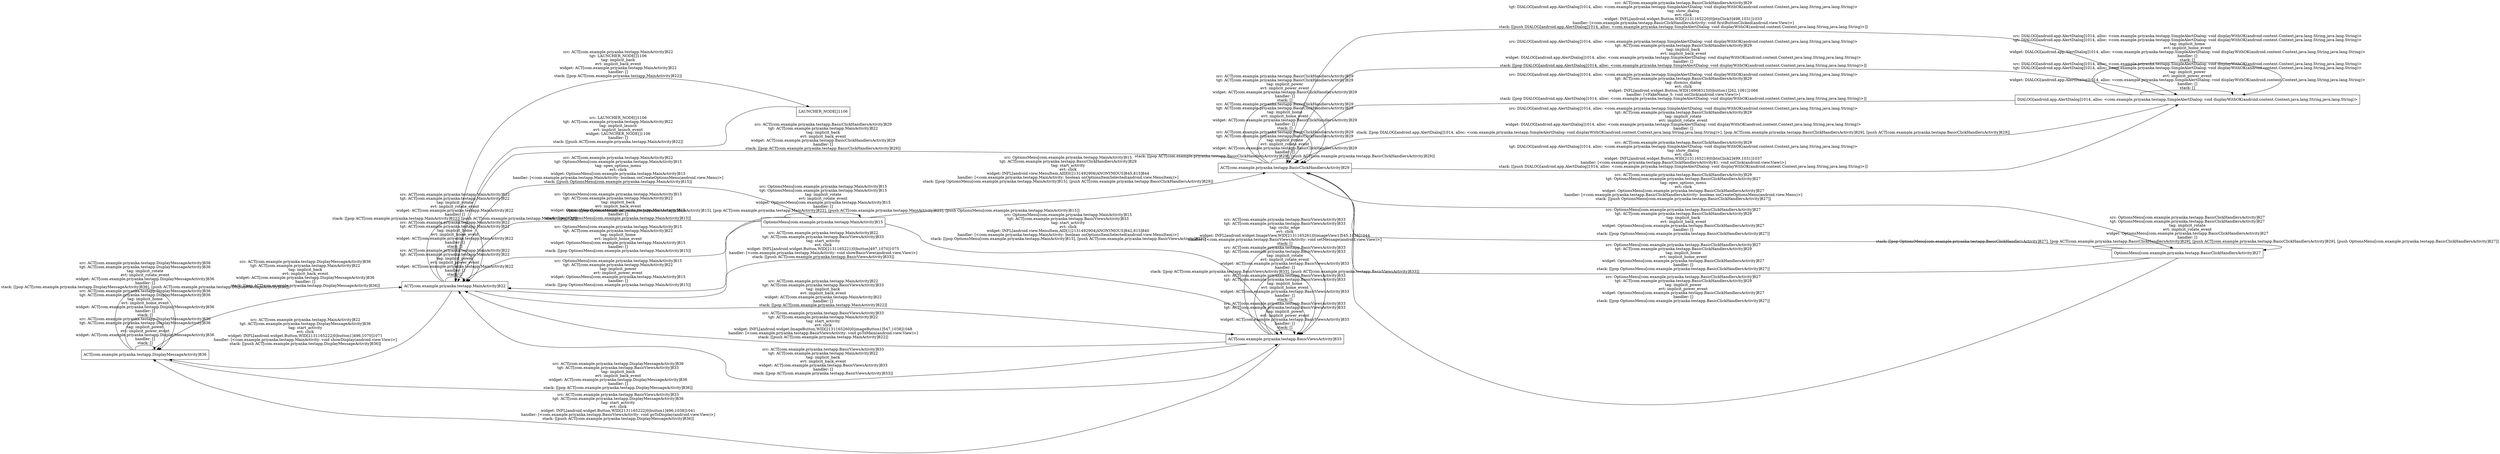 digraph G {
 rankdir=LR;
 node[shape=box];
 n4 [label="ACT[com.example.priyanka.testapp.DisplayMessageActivity]836"];
 n5 [label="DIALOG[android.app.AlertDialog]1014, alloc: <com.example.priyanka.testapp.SimpleAlertDialog: void displayWithOK(android.content.Context,java.lang.String,java.lang.String)>"];
 n7 [label="OptionsMenu[com.example.priyanka.testapp.BasicClickHandlersActivity]827"];
 n1 [label="ACT[com.example.priyanka.testapp.MainActivity]822"];
 n2 [label="ACT[com.example.priyanka.testapp.BasicClickHandlersActivity]829"];
 n6 [label="OptionsMenu[com.example.priyanka.testapp.MainActivity]815"];
 n8 [label="LAUNCHER_NODE[]1106"];
 n3 [label="ACT[com.example.priyanka.testapp.BasicViewsActivity]833"];
 n4 -> n3 [label="src: ACT[com.example.priyanka.testapp.DisplayMessageActivity]836\ntgt: ACT[com.example.priyanka.testapp.BasicViewsActivity]833\ntag: implicit_back\nevt: implicit_back_event\nwidget: ACT[com.example.priyanka.testapp.DisplayMessageActivity]836\nhandler: []\nstack: [[pop ACT[com.example.priyanka.testapp.DisplayMessageActivity]836]]\n"];
 n4 -> n1 [label="src: ACT[com.example.priyanka.testapp.DisplayMessageActivity]836\ntgt: ACT[com.example.priyanka.testapp.MainActivity]822\ntag: implicit_back\nevt: implicit_back_event\nwidget: ACT[com.example.priyanka.testapp.DisplayMessageActivity]836\nhandler: []\nstack: [[pop ACT[com.example.priyanka.testapp.DisplayMessageActivity]836]]\n"];
 n4 -> n4 [label="src: ACT[com.example.priyanka.testapp.DisplayMessageActivity]836\ntgt: ACT[com.example.priyanka.testapp.DisplayMessageActivity]836\ntag: implicit_power\nevt: implicit_power_event\nwidget: ACT[com.example.priyanka.testapp.DisplayMessageActivity]836\nhandler: []\nstack: []\n"];
 n4 -> n4 [label="src: ACT[com.example.priyanka.testapp.DisplayMessageActivity]836\ntgt: ACT[com.example.priyanka.testapp.DisplayMessageActivity]836\ntag: implicit_home\nevt: implicit_home_event\nwidget: ACT[com.example.priyanka.testapp.DisplayMessageActivity]836\nhandler: []\nstack: []\n"];
 n4 -> n4 [label="src: ACT[com.example.priyanka.testapp.DisplayMessageActivity]836\ntgt: ACT[com.example.priyanka.testapp.DisplayMessageActivity]836\ntag: implicit_rotate\nevt: implicit_rotate_event\nwidget: ACT[com.example.priyanka.testapp.DisplayMessageActivity]836\nhandler: []\nstack: [[pop ACT[com.example.priyanka.testapp.DisplayMessageActivity]836], [push ACT[com.example.priyanka.testapp.DisplayMessageActivity]836]]\n"];
 n5 -> n2 [label="src: DIALOG[android.app.AlertDialog]1014, alloc: <com.example.priyanka.testapp.SimpleAlertDialog: void displayWithOK(android.content.Context,java.lang.String,java.lang.String)>\ntgt: ACT[com.example.priyanka.testapp.BasicClickHandlersActivity]829\ntag: implicit_back\nevt: implicit_back_event\nwidget: DIALOG[android.app.AlertDialog]1014, alloc: <com.example.priyanka.testapp.SimpleAlertDialog: void displayWithOK(android.content.Context,java.lang.String,java.lang.String)>\nhandler: []\nstack: [[pop DIALOG[android.app.AlertDialog]1014, alloc: <com.example.priyanka.testapp.SimpleAlertDialog: void displayWithOK(android.content.Context,java.lang.String,java.lang.String)>]]\n"];
 n5 -> n5 [label="src: DIALOG[android.app.AlertDialog]1014, alloc: <com.example.priyanka.testapp.SimpleAlertDialog: void displayWithOK(android.content.Context,java.lang.String,java.lang.String)>\ntgt: DIALOG[android.app.AlertDialog]1014, alloc: <com.example.priyanka.testapp.SimpleAlertDialog: void displayWithOK(android.content.Context,java.lang.String,java.lang.String)>\ntag: implicit_power\nevt: implicit_power_event\nwidget: DIALOG[android.app.AlertDialog]1014, alloc: <com.example.priyanka.testapp.SimpleAlertDialog: void displayWithOK(android.content.Context,java.lang.String,java.lang.String)>\nhandler: []\nstack: []\n"];
 n5 -> n2 [label="src: DIALOG[android.app.AlertDialog]1014, alloc: <com.example.priyanka.testapp.SimpleAlertDialog: void displayWithOK(android.content.Context,java.lang.String,java.lang.String)>\ntgt: ACT[com.example.priyanka.testapp.BasicClickHandlersActivity]829\ntag: dismiss_dialog\nevt: click\nwidget: INFL[android.widget.Button,WID[16908313|0|button1]262,1061]1066\nhandler: [<FakeName_5: void onClick(android.view.View)>]\nstack: [[pop DIALOG[android.app.AlertDialog]1014, alloc: <com.example.priyanka.testapp.SimpleAlertDialog: void displayWithOK(android.content.Context,java.lang.String,java.lang.String)>]]\n"];
 n5 -> n2 [label="src: DIALOG[android.app.AlertDialog]1014, alloc: <com.example.priyanka.testapp.SimpleAlertDialog: void displayWithOK(android.content.Context,java.lang.String,java.lang.String)>\ntgt: ACT[com.example.priyanka.testapp.BasicClickHandlersActivity]829\ntag: implicit_rotate\nevt: implicit_rotate_event\nwidget: DIALOG[android.app.AlertDialog]1014, alloc: <com.example.priyanka.testapp.SimpleAlertDialog: void displayWithOK(android.content.Context,java.lang.String,java.lang.String)>\nhandler: []\nstack: [[pop DIALOG[android.app.AlertDialog]1014, alloc: <com.example.priyanka.testapp.SimpleAlertDialog: void displayWithOK(android.content.Context,java.lang.String,java.lang.String)>], [pop ACT[com.example.priyanka.testapp.BasicClickHandlersActivity]829], [push ACT[com.example.priyanka.testapp.BasicClickHandlersActivity]829]]\n"];
 n5 -> n5 [label="src: DIALOG[android.app.AlertDialog]1014, alloc: <com.example.priyanka.testapp.SimpleAlertDialog: void displayWithOK(android.content.Context,java.lang.String,java.lang.String)>\ntgt: DIALOG[android.app.AlertDialog]1014, alloc: <com.example.priyanka.testapp.SimpleAlertDialog: void displayWithOK(android.content.Context,java.lang.String,java.lang.String)>\ntag: implicit_home\nevt: implicit_home_event\nwidget: DIALOG[android.app.AlertDialog]1014, alloc: <com.example.priyanka.testapp.SimpleAlertDialog: void displayWithOK(android.content.Context,java.lang.String,java.lang.String)>\nhandler: []\nstack: []\n"];
 n7 -> n2 [label="src: OptionsMenu[com.example.priyanka.testapp.BasicClickHandlersActivity]827\ntgt: ACT[com.example.priyanka.testapp.BasicClickHandlersActivity]829\ntag: implicit_back\nevt: implicit_back_event\nwidget: OptionsMenu[com.example.priyanka.testapp.BasicClickHandlersActivity]827\nhandler: []\nstack: [[pop OptionsMenu[com.example.priyanka.testapp.BasicClickHandlersActivity]827]]\n"];
 n7 -> n2 [label="src: OptionsMenu[com.example.priyanka.testapp.BasicClickHandlersActivity]827\ntgt: ACT[com.example.priyanka.testapp.BasicClickHandlersActivity]829\ntag: implicit_home\nevt: implicit_home_event\nwidget: OptionsMenu[com.example.priyanka.testapp.BasicClickHandlersActivity]827\nhandler: []\nstack: [[pop OptionsMenu[com.example.priyanka.testapp.BasicClickHandlersActivity]827]]\n"];
 n7 -> n2 [label="src: OptionsMenu[com.example.priyanka.testapp.BasicClickHandlersActivity]827\ntgt: ACT[com.example.priyanka.testapp.BasicClickHandlersActivity]829\ntag: implicit_power\nevt: implicit_power_event\nwidget: OptionsMenu[com.example.priyanka.testapp.BasicClickHandlersActivity]827\nhandler: []\nstack: [[pop OptionsMenu[com.example.priyanka.testapp.BasicClickHandlersActivity]827]]\n"];
 n7 -> n7 [label="src: OptionsMenu[com.example.priyanka.testapp.BasicClickHandlersActivity]827\ntgt: OptionsMenu[com.example.priyanka.testapp.BasicClickHandlersActivity]827\ntag: implicit_rotate\nevt: implicit_rotate_event\nwidget: OptionsMenu[com.example.priyanka.testapp.BasicClickHandlersActivity]827\nhandler: []\nstack: [[pop OptionsMenu[com.example.priyanka.testapp.BasicClickHandlersActivity]827], [pop ACT[com.example.priyanka.testapp.BasicClickHandlersActivity]829], [push ACT[com.example.priyanka.testapp.BasicClickHandlersActivity]829], [push OptionsMenu[com.example.priyanka.testapp.BasicClickHandlersActivity]827]]\n"];
 n1 -> n8 [label="src: ACT[com.example.priyanka.testapp.MainActivity]822\ntgt: LAUNCHER_NODE[]1106\ntag: implicit_back\nevt: implicit_back_event\nwidget: ACT[com.example.priyanka.testapp.MainActivity]822\nhandler: []\nstack: [[pop ACT[com.example.priyanka.testapp.MainActivity]822]]\n"];
 n1 -> n1 [label="src: ACT[com.example.priyanka.testapp.MainActivity]822\ntgt: ACT[com.example.priyanka.testapp.MainActivity]822\ntag: implicit_power\nevt: implicit_power_event\nwidget: ACT[com.example.priyanka.testapp.MainActivity]822\nhandler: []\nstack: []\n"];
 n1 -> n3 [label="src: ACT[com.example.priyanka.testapp.MainActivity]822\ntgt: ACT[com.example.priyanka.testapp.BasicViewsActivity]833\ntag: start_activity\nevt: click\nwidget: INFL[android.widget.Button,WID[2131165221|0|button]497,1070]1075\nhandler: [<com.example.priyanka.testapp.MainActivity: void showBasicView(android.view.View)>]\nstack: [[push ACT[com.example.priyanka.testapp.BasicViewsActivity]833]]\n"];
 n1 -> n3 [label="src: ACT[com.example.priyanka.testapp.MainActivity]822\ntgt: ACT[com.example.priyanka.testapp.BasicViewsActivity]833\ntag: implicit_back\nevt: implicit_back_event\nwidget: ACT[com.example.priyanka.testapp.MainActivity]822\nhandler: []\nstack: [[pop ACT[com.example.priyanka.testapp.MainActivity]822]]\n"];
 n1 -> n1 [label="src: ACT[com.example.priyanka.testapp.MainActivity]822\ntgt: ACT[com.example.priyanka.testapp.MainActivity]822\ntag: implicit_home\nevt: implicit_home_event\nwidget: ACT[com.example.priyanka.testapp.MainActivity]822\nhandler: []\nstack: []\n"];
 n1 -> n4 [label="src: ACT[com.example.priyanka.testapp.MainActivity]822\ntgt: ACT[com.example.priyanka.testapp.DisplayMessageActivity]836\ntag: start_activity\nevt: click\nwidget: INFL[android.widget.Button,WID[2131165222|0|button1]496,1070]1071\nhandler: [<com.example.priyanka.testapp.MainActivity: void showDisplay(android.view.View)>]\nstack: [[push ACT[com.example.priyanka.testapp.DisplayMessageActivity]836]]\n"];
 n1 -> n6 [label="src: ACT[com.example.priyanka.testapp.MainActivity]822\ntgt: OptionsMenu[com.example.priyanka.testapp.MainActivity]815\ntag: open_options_menu\nevt: click\nwidget: OptionsMenu[com.example.priyanka.testapp.MainActivity]815\nhandler: [<com.example.priyanka.testapp.MainActivity: boolean onCreateOptionsMenu(android.view.Menu)>]\nstack: [[push OptionsMenu[com.example.priyanka.testapp.MainActivity]815]]\n"];
 n1 -> n1 [label="src: ACT[com.example.priyanka.testapp.MainActivity]822\ntgt: ACT[com.example.priyanka.testapp.MainActivity]822\ntag: implicit_rotate\nevt: implicit_rotate_event\nwidget: ACT[com.example.priyanka.testapp.MainActivity]822\nhandler: []\nstack: [[pop ACT[com.example.priyanka.testapp.MainActivity]822], [push ACT[com.example.priyanka.testapp.MainActivity]822]]\n"];
 n2 -> n7 [label="src: ACT[com.example.priyanka.testapp.BasicClickHandlersActivity]829\ntgt: OptionsMenu[com.example.priyanka.testapp.BasicClickHandlersActivity]827\ntag: open_options_menu\nevt: click\nwidget: OptionsMenu[com.example.priyanka.testapp.BasicClickHandlersActivity]827\nhandler: [<com.example.priyanka.testapp.BasicClickHandlersActivity: boolean onCreateOptionsMenu(android.view.Menu)>]\nstack: [[push OptionsMenu[com.example.priyanka.testapp.BasicClickHandlersActivity]827]]\n"];
 n2 -> n5 [label="src: ACT[com.example.priyanka.testapp.BasicClickHandlersActivity]829\ntgt: DIALOG[android.app.AlertDialog]1014, alloc: <com.example.priyanka.testapp.SimpleAlertDialog: void displayWithOK(android.content.Context,java.lang.String,java.lang.String)>\ntag: show_dialog\nevt: click\nwidget: INFL[android.widget.Button,WID[2131165219|0|btnClick2]499,1031]1037\nhandler: [<com.example.priyanka.testapp.BasicClickHandlersActivity$1: void onClick(android.view.View)>]\nstack: [[push DIALOG[android.app.AlertDialog]1014, alloc: <com.example.priyanka.testapp.SimpleAlertDialog: void displayWithOK(android.content.Context,java.lang.String,java.lang.String)>]]\n"];
 n2 -> n5 [label="src: ACT[com.example.priyanka.testapp.BasicClickHandlersActivity]829\ntgt: DIALOG[android.app.AlertDialog]1014, alloc: <com.example.priyanka.testapp.SimpleAlertDialog: void displayWithOK(android.content.Context,java.lang.String,java.lang.String)>\ntag: show_dialog\nevt: click\nwidget: INFL[android.widget.Button,WID[2131165220|0|btnClick3]498,1031]1033\nhandler: [<com.example.priyanka.testapp.BasicClickHandlersActivity: void firstButtonClicked(android.view.View)>]\nstack: [[push DIALOG[android.app.AlertDialog]1014, alloc: <com.example.priyanka.testapp.SimpleAlertDialog: void displayWithOK(android.content.Context,java.lang.String,java.lang.String)>]]\n"];
 n2 -> n2 [label="src: ACT[com.example.priyanka.testapp.BasicClickHandlersActivity]829\ntgt: ACT[com.example.priyanka.testapp.BasicClickHandlersActivity]829\ntag: implicit_rotate\nevt: implicit_rotate_event\nwidget: ACT[com.example.priyanka.testapp.BasicClickHandlersActivity]829\nhandler: []\nstack: [[pop ACT[com.example.priyanka.testapp.BasicClickHandlersActivity]829], [push ACT[com.example.priyanka.testapp.BasicClickHandlersActivity]829]]\n"];
 n2 -> n2 [label="src: ACT[com.example.priyanka.testapp.BasicClickHandlersActivity]829\ntgt: ACT[com.example.priyanka.testapp.BasicClickHandlersActivity]829\ntag: implicit_home\nevt: implicit_home_event\nwidget: ACT[com.example.priyanka.testapp.BasicClickHandlersActivity]829\nhandler: []\nstack: []\n"];
 n2 -> n2 [label="src: ACT[com.example.priyanka.testapp.BasicClickHandlersActivity]829\ntgt: ACT[com.example.priyanka.testapp.BasicClickHandlersActivity]829\ntag: implicit_power\nevt: implicit_power_event\nwidget: ACT[com.example.priyanka.testapp.BasicClickHandlersActivity]829\nhandler: []\nstack: []\n"];
 n2 -> n1 [label="src: ACT[com.example.priyanka.testapp.BasicClickHandlersActivity]829\ntgt: ACT[com.example.priyanka.testapp.MainActivity]822\ntag: implicit_back\nevt: implicit_back_event\nwidget: ACT[com.example.priyanka.testapp.BasicClickHandlersActivity]829\nhandler: []\nstack: [[pop ACT[com.example.priyanka.testapp.BasicClickHandlersActivity]829]]\n"];
 n6 -> n3 [label="src: OptionsMenu[com.example.priyanka.testapp.MainActivity]815\ntgt: ACT[com.example.priyanka.testapp.BasicViewsActivity]833\ntag: start_activity\nevt: click\nwidget: INFL[android.view.MenuItem,AID[1|2131492904|ANONYMOUS]842,815]840\nhandler: [<com.example.priyanka.testapp.MainActivity: boolean onOptionsItemSelected(android.view.MenuItem)>]\nstack: [[pop OptionsMenu[com.example.priyanka.testapp.MainActivity]815], [push ACT[com.example.priyanka.testapp.BasicViewsActivity]833]]\n"];
 n6 -> n6 [label="src: OptionsMenu[com.example.priyanka.testapp.MainActivity]815\ntgt: OptionsMenu[com.example.priyanka.testapp.MainActivity]815\ntag: implicit_rotate\nevt: implicit_rotate_event\nwidget: OptionsMenu[com.example.priyanka.testapp.MainActivity]815\nhandler: []\nstack: [[pop OptionsMenu[com.example.priyanka.testapp.MainActivity]815], [pop ACT[com.example.priyanka.testapp.MainActivity]822], [push ACT[com.example.priyanka.testapp.MainActivity]822], [push OptionsMenu[com.example.priyanka.testapp.MainActivity]815]]\n"];
 n6 -> n1 [label="src: OptionsMenu[com.example.priyanka.testapp.MainActivity]815\ntgt: ACT[com.example.priyanka.testapp.MainActivity]822\ntag: implicit_back\nevt: implicit_back_event\nwidget: OptionsMenu[com.example.priyanka.testapp.MainActivity]815\nhandler: []\nstack: [[pop OptionsMenu[com.example.priyanka.testapp.MainActivity]815]]\n"];
 n6 -> n1 [label="src: OptionsMenu[com.example.priyanka.testapp.MainActivity]815\ntgt: ACT[com.example.priyanka.testapp.MainActivity]822\ntag: implicit_home\nevt: implicit_home_event\nwidget: OptionsMenu[com.example.priyanka.testapp.MainActivity]815\nhandler: []\nstack: [[pop OptionsMenu[com.example.priyanka.testapp.MainActivity]815]]\n"];
 n6 -> n1 [label="src: OptionsMenu[com.example.priyanka.testapp.MainActivity]815\ntgt: ACT[com.example.priyanka.testapp.MainActivity]822\ntag: implicit_power\nevt: implicit_power_event\nwidget: OptionsMenu[com.example.priyanka.testapp.MainActivity]815\nhandler: []\nstack: [[pop OptionsMenu[com.example.priyanka.testapp.MainActivity]815]]\n"];
 n6 -> n2 [label="src: OptionsMenu[com.example.priyanka.testapp.MainActivity]815\ntgt: ACT[com.example.priyanka.testapp.BasicClickHandlersActivity]829\ntag: start_activity\nevt: click\nwidget: INFL[android.view.MenuItem,AID[0|2131492906|ANONYMOUS]845,815]844\nhandler: [<com.example.priyanka.testapp.MainActivity: boolean onOptionsItemSelected(android.view.MenuItem)>]\nstack: [[pop OptionsMenu[com.example.priyanka.testapp.MainActivity]815], [push ACT[com.example.priyanka.testapp.BasicClickHandlersActivity]829]]\n"];
 n8 -> n1 [label="src: LAUNCHER_NODE[]1106\ntgt: ACT[com.example.priyanka.testapp.MainActivity]822\ntag: implicit_launch\nevt: implicit_launch_event\nwidget: LAUNCHER_NODE[]1106\nhandler: []\nstack: [[push ACT[com.example.priyanka.testapp.MainActivity]822]]\n"];
 n3 -> n3 [label="src: ACT[com.example.priyanka.testapp.BasicViewsActivity]833\ntgt: ACT[com.example.priyanka.testapp.BasicViewsActivity]833\ntag: implicit_power\nevt: implicit_power_event\nwidget: ACT[com.example.priyanka.testapp.BasicViewsActivity]833\nhandler: []\nstack: []\n"];
 n3 -> n1 [label="src: ACT[com.example.priyanka.testapp.BasicViewsActivity]833\ntgt: ACT[com.example.priyanka.testapp.MainActivity]822\ntag: start_activity\nevt: click\nwidget: INFL[android.widget.ImageButton,WID[2131165260|0|imageButton1]547,1038]1048\nhandler: [<com.example.priyanka.testapp.BasicViewsActivity: void goToMain(android.view.View)>]\nstack: [[push ACT[com.example.priyanka.testapp.MainActivity]822]]\n"];
 n3 -> n3 [label="src: ACT[com.example.priyanka.testapp.BasicViewsActivity]833\ntgt: ACT[com.example.priyanka.testapp.BasicViewsActivity]833\ntag: implicit_home\nevt: implicit_home_event\nwidget: ACT[com.example.priyanka.testapp.BasicViewsActivity]833\nhandler: []\nstack: []\n"];
 n3 -> n1 [label="src: ACT[com.example.priyanka.testapp.BasicViewsActivity]833\ntgt: ACT[com.example.priyanka.testapp.MainActivity]822\ntag: implicit_back\nevt: implicit_back_event\nwidget: ACT[com.example.priyanka.testapp.BasicViewsActivity]833\nhandler: []\nstack: [[pop ACT[com.example.priyanka.testapp.BasicViewsActivity]833]]\n"];
 n3 -> n3 [label="src: ACT[com.example.priyanka.testapp.BasicViewsActivity]833\ntgt: ACT[com.example.priyanka.testapp.BasicViewsActivity]833\ntag: implicit_rotate\nevt: implicit_rotate_event\nwidget: ACT[com.example.priyanka.testapp.BasicViewsActivity]833\nhandler: []\nstack: [[pop ACT[com.example.priyanka.testapp.BasicViewsActivity]833], [push ACT[com.example.priyanka.testapp.BasicViewsActivity]833]]\n"];
 n3 -> n3 [label="src: ACT[com.example.priyanka.testapp.BasicViewsActivity]833\ntgt: ACT[com.example.priyanka.testapp.BasicViewsActivity]833\ntag: cyclic_edge\nevt: click\nwidget: INFL[android.widget.ImageView,WID[2131165261|0|imageView1]545,1038]1044\nhandler: [<com.example.priyanka.testapp.BasicViewsActivity: void setMessage(android.view.View)>]\nstack: []\n"];
 n3 -> n4 [label="src: ACT[com.example.priyanka.testapp.BasicViewsActivity]833\ntgt: ACT[com.example.priyanka.testapp.DisplayMessageActivity]836\ntag: start_activity\nevt: click\nwidget: INFL[android.widget.Button,WID[2131165222|0|button1]496,1038]1041\nhandler: [<com.example.priyanka.testapp.BasicViewsActivity: void goToDisplay(android.view.View)>]\nstack: [[push ACT[com.example.priyanka.testapp.DisplayMessageActivity]836]]\n"];
}